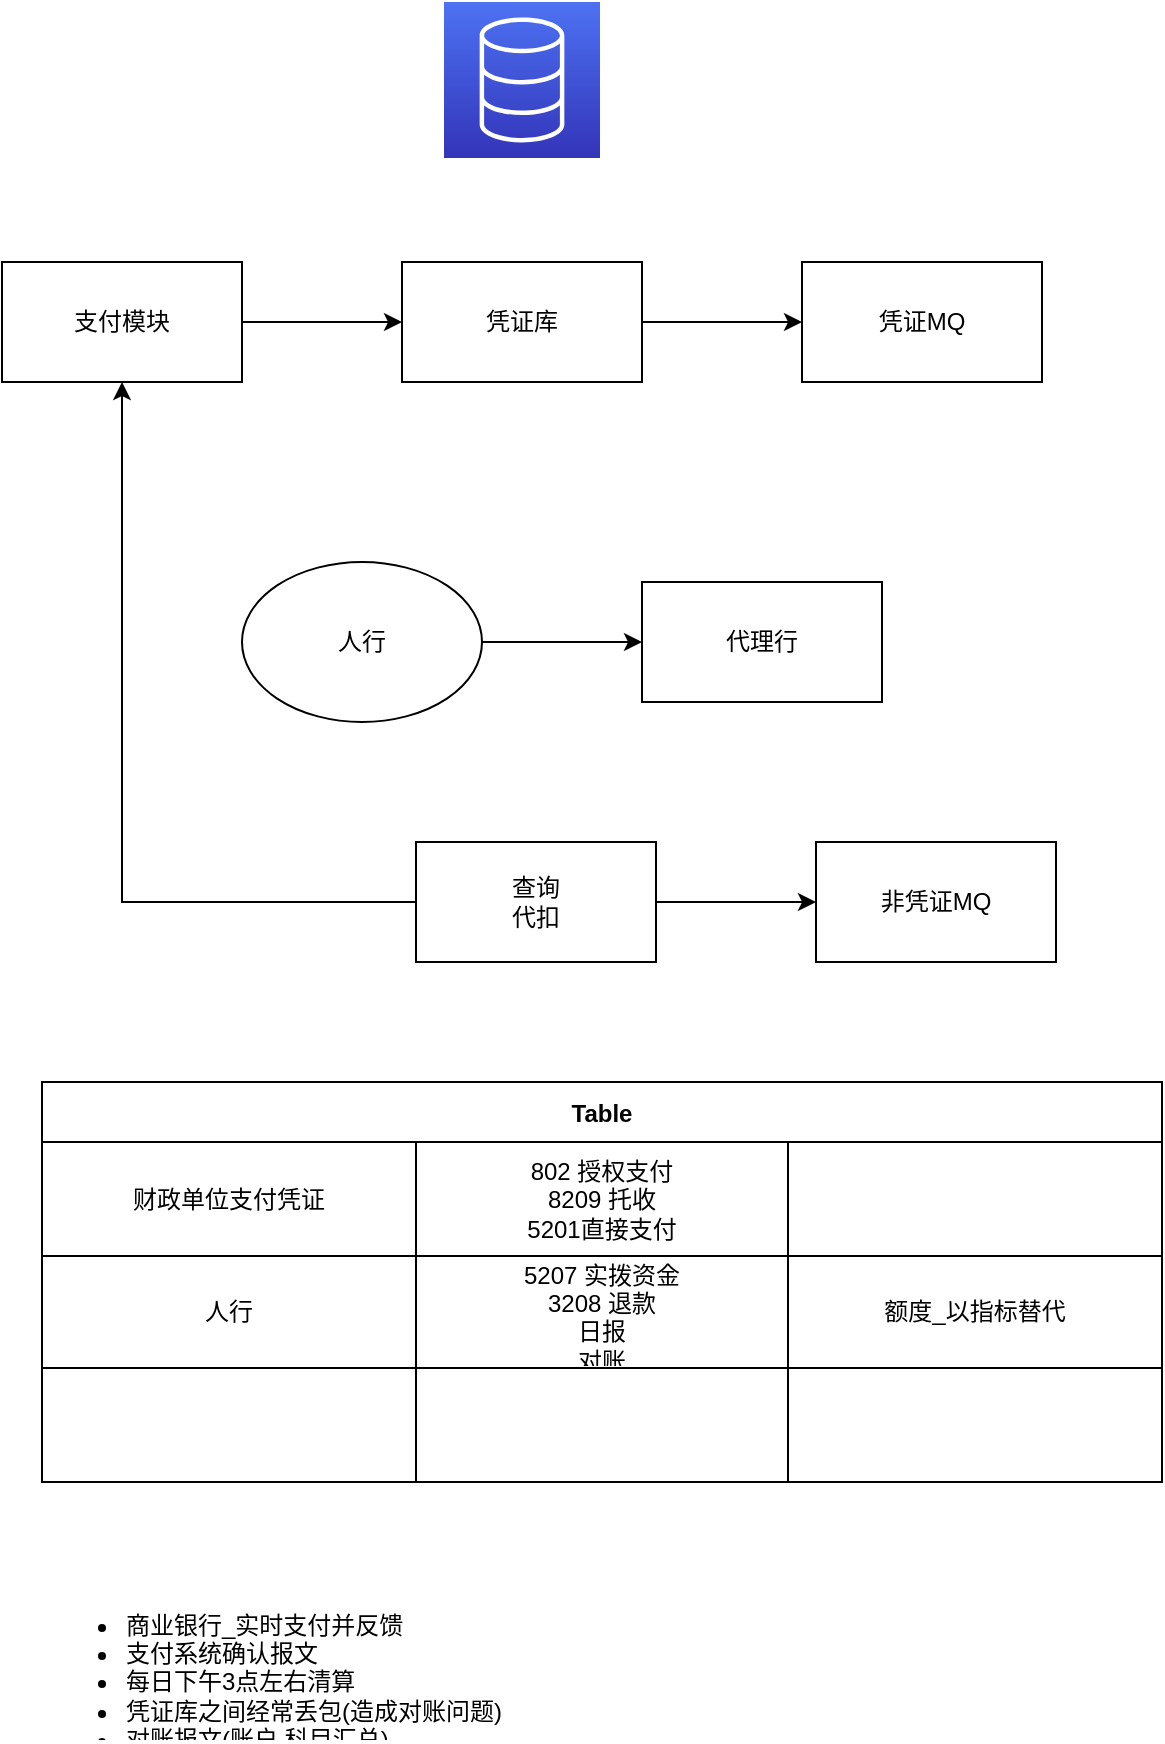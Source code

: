 <mxfile version="20.3.6" type="github">
  <diagram id="NzKtBDqk_wFHkkDgxbxO" name="Page-1">
    <mxGraphModel dx="1607" dy="1104" grid="1" gridSize="10" guides="1" tooltips="1" connect="1" arrows="1" fold="1" page="1" pageScale="1" pageWidth="827" pageHeight="1169" math="0" shadow="0">
      <root>
        <mxCell id="0" />
        <mxCell id="1" parent="0" />
        <mxCell id="hBJ_GhvKocMru38bKinS-1" value="" style="sketch=0;points=[[0,0,0],[0.25,0,0],[0.5,0,0],[0.75,0,0],[1,0,0],[0,1,0],[0.25,1,0],[0.5,1,0],[0.75,1,0],[1,1,0],[0,0.25,0],[0,0.5,0],[0,0.75,0],[1,0.25,0],[1,0.5,0],[1,0.75,0]];outlineConnect=0;fontColor=#232F3E;gradientColor=#4D72F3;gradientDirection=north;fillColor=#3334B9;strokeColor=#ffffff;dashed=0;verticalLabelPosition=bottom;verticalAlign=top;align=center;html=1;fontSize=12;fontStyle=0;aspect=fixed;shape=mxgraph.aws4.resourceIcon;resIcon=mxgraph.aws4.database;" vertex="1" parent="1">
          <mxGeometry x="-399" y="30" width="78" height="78" as="geometry" />
        </mxCell>
        <mxCell id="hBJ_GhvKocMru38bKinS-5" value="" style="edgeStyle=orthogonalEdgeStyle;rounded=0;orthogonalLoop=1;jettySize=auto;html=1;" edge="1" parent="1" source="hBJ_GhvKocMru38bKinS-2" target="hBJ_GhvKocMru38bKinS-4">
          <mxGeometry relative="1" as="geometry" />
        </mxCell>
        <mxCell id="hBJ_GhvKocMru38bKinS-2" value="支付模块" style="rounded=0;whiteSpace=wrap;html=1;" vertex="1" parent="1">
          <mxGeometry x="-620" y="160" width="120" height="60" as="geometry" />
        </mxCell>
        <mxCell id="hBJ_GhvKocMru38bKinS-7" value="" style="edgeStyle=orthogonalEdgeStyle;rounded=0;orthogonalLoop=1;jettySize=auto;html=1;" edge="1" parent="1" source="hBJ_GhvKocMru38bKinS-4" target="hBJ_GhvKocMru38bKinS-6">
          <mxGeometry relative="1" as="geometry" />
        </mxCell>
        <mxCell id="hBJ_GhvKocMru38bKinS-4" value="凭证库" style="whiteSpace=wrap;html=1;rounded=0;" vertex="1" parent="1">
          <mxGeometry x="-420" y="160" width="120" height="60" as="geometry" />
        </mxCell>
        <mxCell id="hBJ_GhvKocMru38bKinS-6" value="凭证MQ" style="whiteSpace=wrap;html=1;rounded=0;" vertex="1" parent="1">
          <mxGeometry x="-220" y="160" width="120" height="60" as="geometry" />
        </mxCell>
        <mxCell id="hBJ_GhvKocMru38bKinS-10" style="edgeStyle=orthogonalEdgeStyle;rounded=0;orthogonalLoop=1;jettySize=auto;html=1;" edge="1" parent="1" source="hBJ_GhvKocMru38bKinS-8" target="hBJ_GhvKocMru38bKinS-2">
          <mxGeometry relative="1" as="geometry" />
        </mxCell>
        <mxCell id="hBJ_GhvKocMru38bKinS-12" value="" style="edgeStyle=orthogonalEdgeStyle;rounded=0;orthogonalLoop=1;jettySize=auto;html=1;" edge="1" parent="1" source="hBJ_GhvKocMru38bKinS-8" target="hBJ_GhvKocMru38bKinS-11">
          <mxGeometry relative="1" as="geometry" />
        </mxCell>
        <mxCell id="hBJ_GhvKocMru38bKinS-8" value="查询&lt;br&gt;代扣" style="whiteSpace=wrap;html=1;rounded=0;" vertex="1" parent="1">
          <mxGeometry x="-413" y="450" width="120" height="60" as="geometry" />
        </mxCell>
        <mxCell id="hBJ_GhvKocMru38bKinS-11" value="非凭证MQ" style="whiteSpace=wrap;html=1;rounded=0;" vertex="1" parent="1">
          <mxGeometry x="-213" y="450" width="120" height="60" as="geometry" />
        </mxCell>
        <mxCell id="hBJ_GhvKocMru38bKinS-15" value="" style="rounded=0;orthogonalLoop=1;jettySize=auto;html=1;" edge="1" parent="1" source="hBJ_GhvKocMru38bKinS-13" target="hBJ_GhvKocMru38bKinS-14">
          <mxGeometry relative="1" as="geometry" />
        </mxCell>
        <mxCell id="hBJ_GhvKocMru38bKinS-13" value="人行" style="ellipse;whiteSpace=wrap;html=1;" vertex="1" parent="1">
          <mxGeometry x="-500" y="310" width="120" height="80" as="geometry" />
        </mxCell>
        <mxCell id="hBJ_GhvKocMru38bKinS-14" value="代理行" style="whiteSpace=wrap;html=1;" vertex="1" parent="1">
          <mxGeometry x="-300" y="320" width="120" height="60" as="geometry" />
        </mxCell>
        <mxCell id="hBJ_GhvKocMru38bKinS-16" value="Table" style="shape=table;startSize=30;container=1;collapsible=0;childLayout=tableLayout;fontStyle=1;align=center;" vertex="1" parent="1">
          <mxGeometry x="-600" y="570" width="560" height="200" as="geometry" />
        </mxCell>
        <mxCell id="hBJ_GhvKocMru38bKinS-17" value="" style="shape=tableRow;horizontal=0;startSize=0;swimlaneHead=0;swimlaneBody=0;top=0;left=0;bottom=0;right=0;collapsible=0;dropTarget=0;fillColor=none;points=[[0,0.5],[1,0.5]];portConstraint=eastwest;" vertex="1" parent="hBJ_GhvKocMru38bKinS-16">
          <mxGeometry y="30" width="560" height="57" as="geometry" />
        </mxCell>
        <mxCell id="hBJ_GhvKocMru38bKinS-18" value="财政单位支付凭证" style="shape=partialRectangle;html=1;whiteSpace=wrap;connectable=0;fillColor=none;top=0;left=0;bottom=0;right=0;overflow=hidden;" vertex="1" parent="hBJ_GhvKocMru38bKinS-17">
          <mxGeometry width="187" height="57" as="geometry">
            <mxRectangle width="187" height="57" as="alternateBounds" />
          </mxGeometry>
        </mxCell>
        <mxCell id="hBJ_GhvKocMru38bKinS-19" value="802 授权支付&lt;br&gt;8209 托收&lt;br&gt;5201直接支付&lt;br&gt;" style="shape=partialRectangle;html=1;whiteSpace=wrap;connectable=0;fillColor=none;top=0;left=0;bottom=0;right=0;overflow=hidden;" vertex="1" parent="hBJ_GhvKocMru38bKinS-17">
          <mxGeometry x="187" width="186" height="57" as="geometry">
            <mxRectangle width="186" height="57" as="alternateBounds" />
          </mxGeometry>
        </mxCell>
        <mxCell id="hBJ_GhvKocMru38bKinS-20" value="" style="shape=partialRectangle;html=1;whiteSpace=wrap;connectable=0;fillColor=none;top=0;left=0;bottom=0;right=0;overflow=hidden;" vertex="1" parent="hBJ_GhvKocMru38bKinS-17">
          <mxGeometry x="373" width="187" height="57" as="geometry">
            <mxRectangle width="187" height="57" as="alternateBounds" />
          </mxGeometry>
        </mxCell>
        <mxCell id="hBJ_GhvKocMru38bKinS-21" value="" style="shape=tableRow;horizontal=0;startSize=0;swimlaneHead=0;swimlaneBody=0;top=0;left=0;bottom=0;right=0;collapsible=0;dropTarget=0;fillColor=none;points=[[0,0.5],[1,0.5]];portConstraint=eastwest;" vertex="1" parent="hBJ_GhvKocMru38bKinS-16">
          <mxGeometry y="87" width="560" height="56" as="geometry" />
        </mxCell>
        <mxCell id="hBJ_GhvKocMru38bKinS-22" value="人行" style="shape=partialRectangle;html=1;whiteSpace=wrap;connectable=0;fillColor=none;top=0;left=0;bottom=0;right=0;overflow=hidden;" vertex="1" parent="hBJ_GhvKocMru38bKinS-21">
          <mxGeometry width="187" height="56" as="geometry">
            <mxRectangle width="187" height="56" as="alternateBounds" />
          </mxGeometry>
        </mxCell>
        <mxCell id="hBJ_GhvKocMru38bKinS-23" value="5207 实拨资金&lt;br&gt;3208 退款&lt;br&gt;日报&lt;br&gt;对账" style="shape=partialRectangle;html=1;whiteSpace=wrap;connectable=0;fillColor=none;top=0;left=0;bottom=0;right=0;overflow=hidden;" vertex="1" parent="hBJ_GhvKocMru38bKinS-21">
          <mxGeometry x="187" width="186" height="56" as="geometry">
            <mxRectangle width="186" height="56" as="alternateBounds" />
          </mxGeometry>
        </mxCell>
        <mxCell id="hBJ_GhvKocMru38bKinS-24" value="额度_以指标替代" style="shape=partialRectangle;html=1;whiteSpace=wrap;connectable=0;fillColor=none;top=0;left=0;bottom=0;right=0;overflow=hidden;" vertex="1" parent="hBJ_GhvKocMru38bKinS-21">
          <mxGeometry x="373" width="187" height="56" as="geometry">
            <mxRectangle width="187" height="56" as="alternateBounds" />
          </mxGeometry>
        </mxCell>
        <mxCell id="hBJ_GhvKocMru38bKinS-25" value="" style="shape=tableRow;horizontal=0;startSize=0;swimlaneHead=0;swimlaneBody=0;top=0;left=0;bottom=0;right=0;collapsible=0;dropTarget=0;fillColor=none;points=[[0,0.5],[1,0.5]];portConstraint=eastwest;" vertex="1" parent="hBJ_GhvKocMru38bKinS-16">
          <mxGeometry y="143" width="560" height="57" as="geometry" />
        </mxCell>
        <mxCell id="hBJ_GhvKocMru38bKinS-26" value="" style="shape=partialRectangle;html=1;whiteSpace=wrap;connectable=0;fillColor=none;top=0;left=0;bottom=0;right=0;overflow=hidden;" vertex="1" parent="hBJ_GhvKocMru38bKinS-25">
          <mxGeometry width="187" height="57" as="geometry">
            <mxRectangle width="187" height="57" as="alternateBounds" />
          </mxGeometry>
        </mxCell>
        <mxCell id="hBJ_GhvKocMru38bKinS-27" value="" style="shape=partialRectangle;html=1;whiteSpace=wrap;connectable=0;fillColor=none;top=0;left=0;bottom=0;right=0;overflow=hidden;" vertex="1" parent="hBJ_GhvKocMru38bKinS-25">
          <mxGeometry x="187" width="186" height="57" as="geometry">
            <mxRectangle width="186" height="57" as="alternateBounds" />
          </mxGeometry>
        </mxCell>
        <mxCell id="hBJ_GhvKocMru38bKinS-28" value="" style="shape=partialRectangle;html=1;whiteSpace=wrap;connectable=0;fillColor=none;top=0;left=0;bottom=0;right=0;overflow=hidden;" vertex="1" parent="hBJ_GhvKocMru38bKinS-25">
          <mxGeometry x="373" width="187" height="57" as="geometry">
            <mxRectangle width="187" height="57" as="alternateBounds" />
          </mxGeometry>
        </mxCell>
        <mxCell id="hBJ_GhvKocMru38bKinS-29" value="&lt;ul&gt;&lt;li&gt;商业银行_实时支付并反馈&lt;/li&gt;&lt;li&gt;支付系统确认报文&amp;nbsp;&lt;/li&gt;&lt;li&gt;每日下午3点左右清算&lt;/li&gt;&lt;li&gt;凭证库之间经常丢包(造成对账问题)&lt;/li&gt;&lt;li&gt;对账报文(账户,科目汇总)&lt;/li&gt;&lt;li&gt;不及时处理可能影响支付&lt;/li&gt;&lt;li&gt;&lt;br&gt;&lt;/li&gt;&lt;/ul&gt;" style="text;strokeColor=none;fillColor=none;html=1;whiteSpace=wrap;verticalAlign=middle;overflow=hidden;" vertex="1" parent="1">
          <mxGeometry x="-600" y="820" width="560" height="80" as="geometry" />
        </mxCell>
      </root>
    </mxGraphModel>
  </diagram>
</mxfile>
